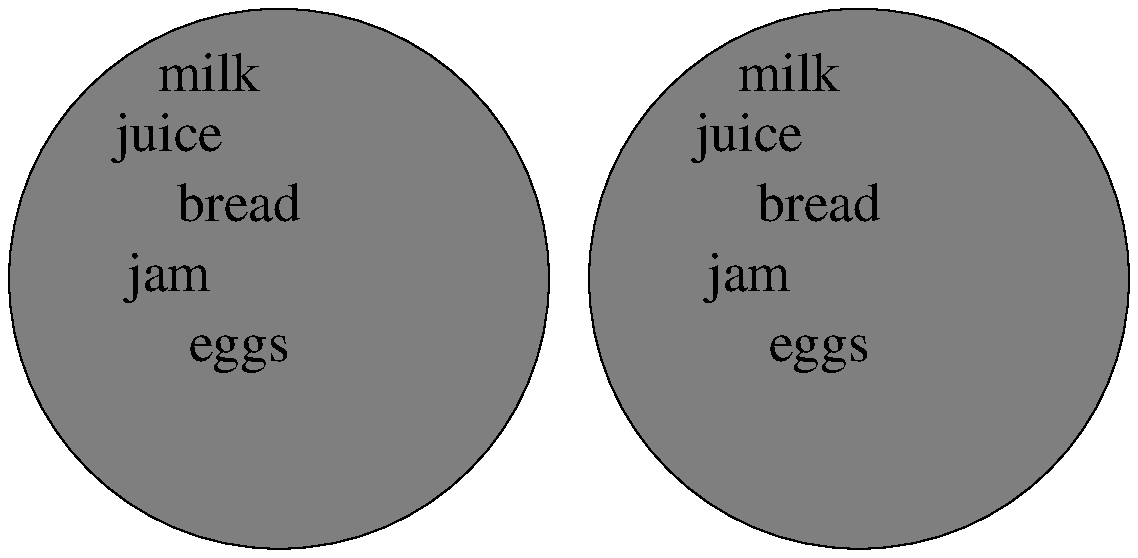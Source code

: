 .po 0.35i
.PS
A: circle fill rad 1.35
move right 0.2
B: circle fill rad 1.35
.ps +10
move to A
move up 1
move left 0.35
"milk"
move left 0.2
move down  0.3
"juice"
move down  0.35
move right 0.35
"bread"
move left .35
move down  0.35
"jam"
move right 0.35
move down  0.35
"eggs"
move to B
move up 1
move left 0.35
"milk"
move left 0.2
move down  0.3
"juice"
move down  0.35
move right 0.35
"bread"
move left .35
move down  0.35
"jam"
move right 0.35
move down  0.35
"eggs"
.PE

